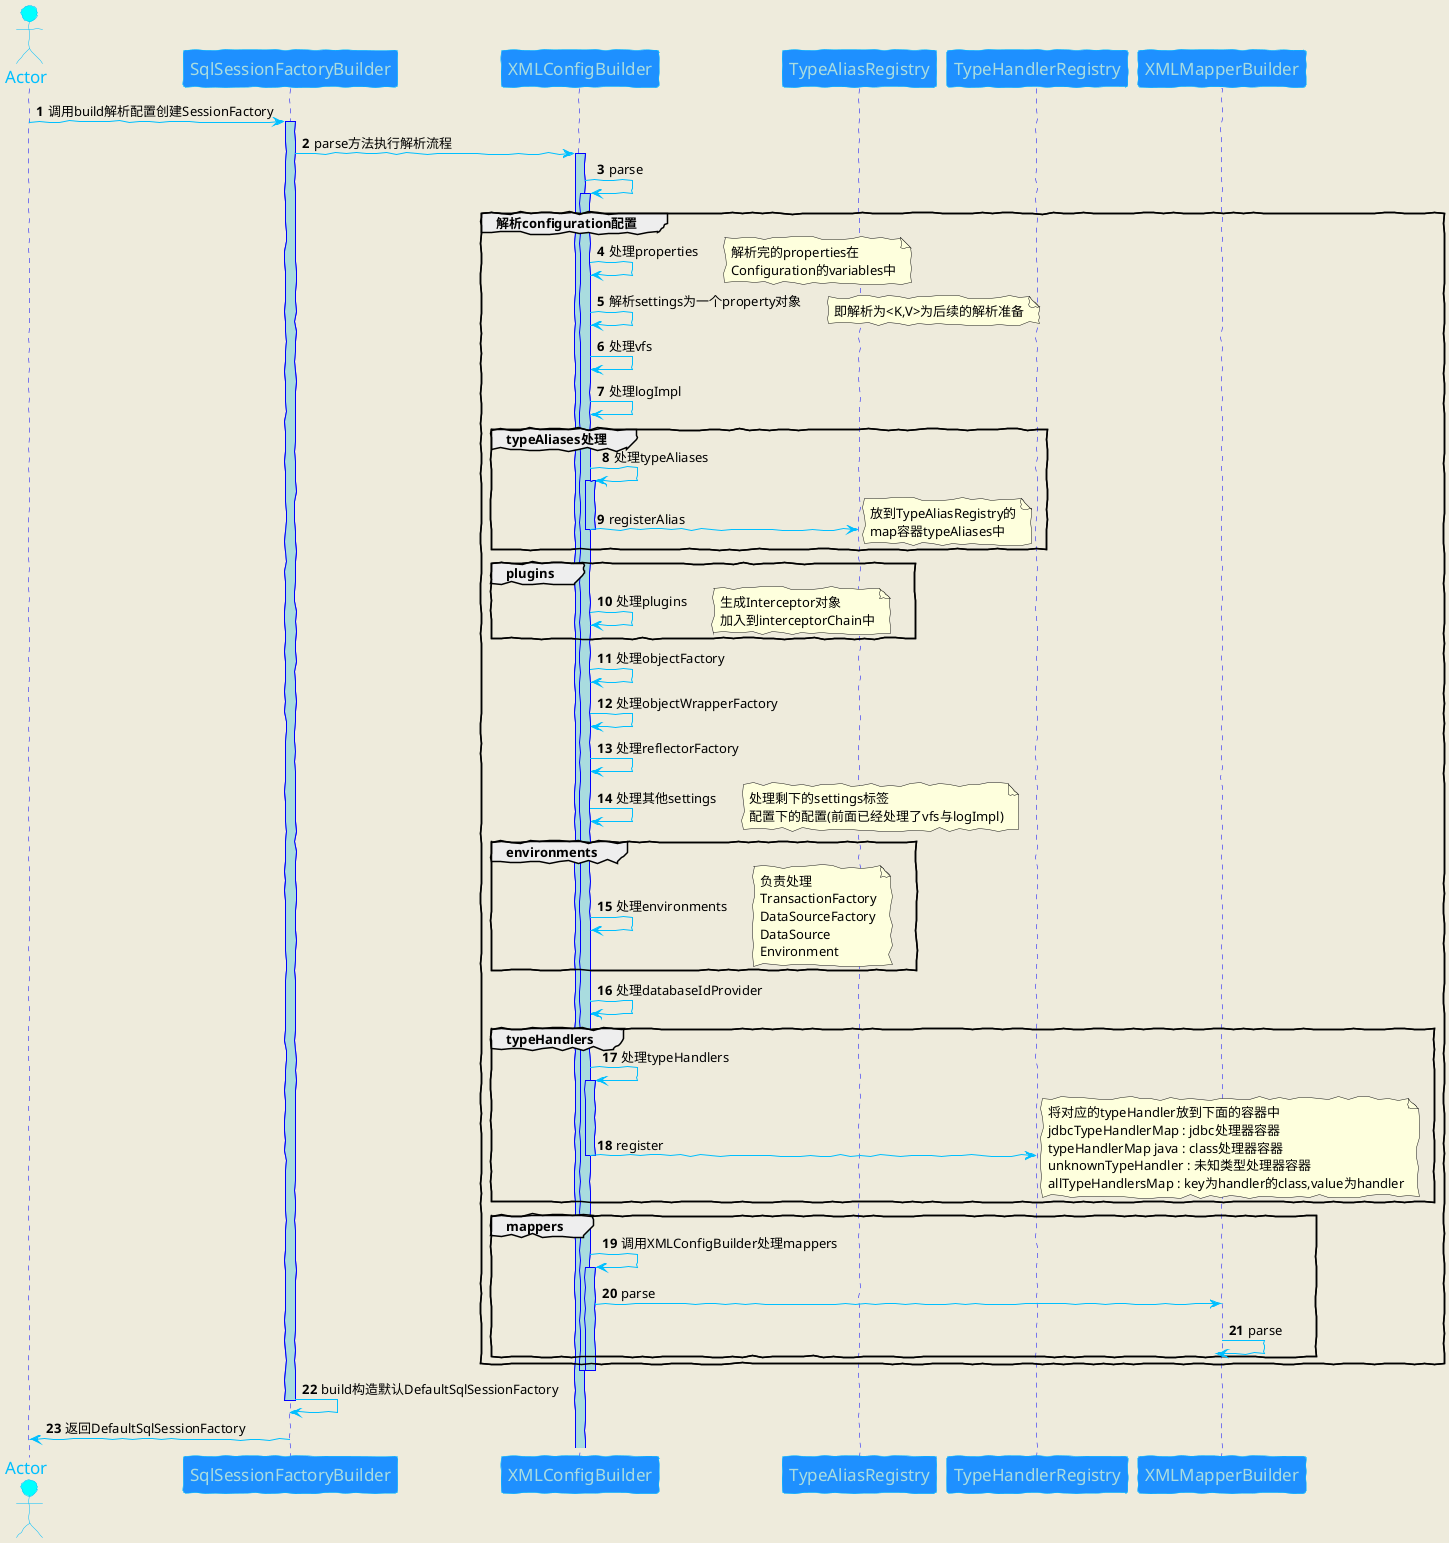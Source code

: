 @startuml

skinparam backgroundColor #EEEBDC
skinparam handwritten true

skinparam sequence {
	ArrowColor DeepSkyBlue
	ActorBorderColor DeepSkyBlue
	LifeLineBorderColor blue
	LifeLineBackgroundColor #A9DCDF

	ParticipantBorderColor DeepSkyBlue
	ParticipantBackgroundColor DodgerBlue
	ParticipantFontName Impact
	ParticipantFontSize 17
	ParticipantFontColor #A9DCDF

	ActorBackgroundColor aqua
	ActorFontColor DeepSkyBlue
	ActorFontSize 17
	ActorFontName Aapex
}

autonumber

actor Actor as start
start -> SqlSessionFactoryBuilder: 调用build解析配置创建SessionFactory
activate SqlSessionFactoryBuilder
SqlSessionFactoryBuilder -> XMLConfigBuilder: parse方法执行解析流程
activate XMLConfigBuilder
XMLConfigBuilder -> XMLConfigBuilder: parse
    activate XMLConfigBuilder
    group 解析configuration配置
    XMLConfigBuilder -> XMLConfigBuilder: 处理properties
    note right
    解析完的properties在
    Configuration的variables中
    end note
    XMLConfigBuilder -> XMLConfigBuilder: 解析settings为一个property对象
    note right
    即解析为<K,V>为后续的解析准备
    end note
    XMLConfigBuilder -> XMLConfigBuilder: 处理vfs
    XMLConfigBuilder -> XMLConfigBuilder: 处理logImpl
    group typeAliases处理
        XMLConfigBuilder -> XMLConfigBuilder: 处理typeAliases
        activate XMLConfigBuilder
            XMLConfigBuilder -> TypeAliasRegistry: registerAlias
            note right
            放到TypeAliasRegistry的
            map容器typeAliases中
            end note
        deactivate XMLConfigBuilder
    end group typeAliases处理
    group plugins
    XMLConfigBuilder -> XMLConfigBuilder: 处理plugins
    note right
    生成Interceptor对象
    加入到interceptorChain中
    end note
    end group plugins
    XMLConfigBuilder -> XMLConfigBuilder: 处理objectFactory
    XMLConfigBuilder -> XMLConfigBuilder: 处理objectWrapperFactory
    XMLConfigBuilder -> XMLConfigBuilder: 处理reflectorFactory
    XMLConfigBuilder -> XMLConfigBuilder: 处理其他settings
    note right
    处理剩下的settings标签
    配置下的配置(前面已经处理了vfs与logImpl)
    end note
    group environments
    XMLConfigBuilder -> XMLConfigBuilder: 处理environments
    note right
    负责处理
    TransactionFactory
    DataSourceFactory
    DataSource
    Environment
    end note
    end group environments
    XMLConfigBuilder -> XMLConfigBuilder: 处理databaseIdProvider
    group typeHandlers
        XMLConfigBuilder -> XMLConfigBuilder: 处理typeHandlers
            activate XMLConfigBuilder
                XMLConfigBuilder -> TypeHandlerRegistry: register
                note right
                将对应的typeHandler放到下面的容器中
                jdbcTypeHandlerMap : jdbc处理器容器
                typeHandlerMap java : class处理器容器
                unknownTypeHandler : 未知类型处理器容器
                allTypeHandlersMap : key为handler的class,value为handler
                end note
            deactivate XMLConfigBuilder
    end group typeHandlers
    group mappers
    XMLConfigBuilder -> XMLConfigBuilder: 调用XMLConfigBuilder处理mappers
        activate XMLConfigBuilder
            XMLConfigBuilder -> XMLMapperBuilder: parse
            XMLMapperBuilder -> XMLMapperBuilder: parse
        deactivate XMLMapperBuilder
    end group mappers
    end group 解析configuration配置
    deactivate XMLConfigBuilder
deactivate XMLConfigBuilder
SqlSessionFactoryBuilder -> SqlSessionFactoryBuilder: build构造默认DefaultSqlSessionFactory
deactivate SqlSessionFactoryBuilder
SqlSessionFactoryBuilder -> start: 返回DefaultSqlSessionFactory
@enduml